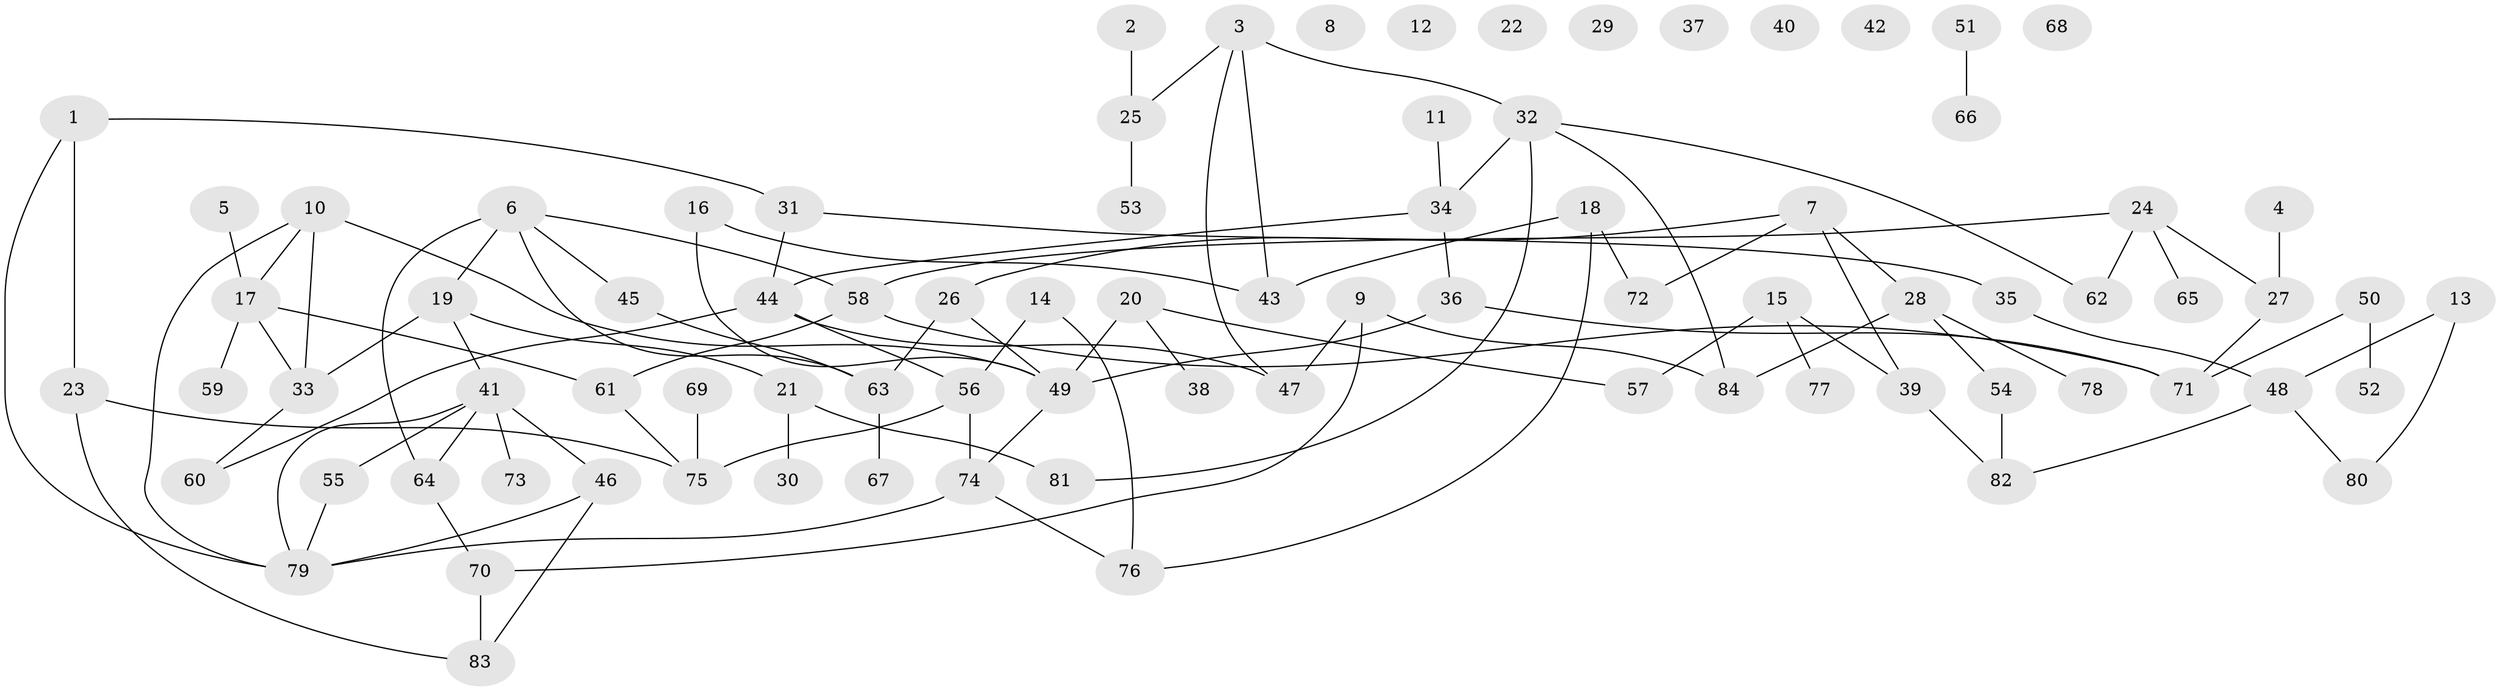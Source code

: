 // coarse degree distribution, {4: 0.08, 2: 0.16, 5: 0.1, 1: 0.22, 6: 0.04, 0: 0.16, 7: 0.02, 3: 0.2, 11: 0.02}
// Generated by graph-tools (version 1.1) at 2025/16/03/04/25 18:16:29]
// undirected, 84 vertices, 106 edges
graph export_dot {
graph [start="1"]
  node [color=gray90,style=filled];
  1;
  2;
  3;
  4;
  5;
  6;
  7;
  8;
  9;
  10;
  11;
  12;
  13;
  14;
  15;
  16;
  17;
  18;
  19;
  20;
  21;
  22;
  23;
  24;
  25;
  26;
  27;
  28;
  29;
  30;
  31;
  32;
  33;
  34;
  35;
  36;
  37;
  38;
  39;
  40;
  41;
  42;
  43;
  44;
  45;
  46;
  47;
  48;
  49;
  50;
  51;
  52;
  53;
  54;
  55;
  56;
  57;
  58;
  59;
  60;
  61;
  62;
  63;
  64;
  65;
  66;
  67;
  68;
  69;
  70;
  71;
  72;
  73;
  74;
  75;
  76;
  77;
  78;
  79;
  80;
  81;
  82;
  83;
  84;
  1 -- 23;
  1 -- 31;
  1 -- 79;
  2 -- 25;
  3 -- 25;
  3 -- 32;
  3 -- 43;
  3 -- 47;
  4 -- 27;
  5 -- 17;
  6 -- 19;
  6 -- 45;
  6 -- 58;
  6 -- 63;
  6 -- 64;
  7 -- 26;
  7 -- 28;
  7 -- 39;
  7 -- 72;
  9 -- 47;
  9 -- 70;
  9 -- 84;
  10 -- 17;
  10 -- 33;
  10 -- 49;
  10 -- 79;
  11 -- 34;
  13 -- 48;
  13 -- 80;
  14 -- 56;
  14 -- 76;
  15 -- 39;
  15 -- 57;
  15 -- 77;
  16 -- 43;
  16 -- 49;
  17 -- 33;
  17 -- 59;
  17 -- 61;
  18 -- 43;
  18 -- 72;
  18 -- 76;
  19 -- 21;
  19 -- 33;
  19 -- 41;
  20 -- 38;
  20 -- 49;
  20 -- 57;
  21 -- 30;
  21 -- 81;
  23 -- 75;
  23 -- 83;
  24 -- 27;
  24 -- 58;
  24 -- 62;
  24 -- 65;
  25 -- 53;
  26 -- 49;
  26 -- 63;
  27 -- 71;
  28 -- 54;
  28 -- 78;
  28 -- 84;
  31 -- 35;
  31 -- 44;
  32 -- 34;
  32 -- 62;
  32 -- 81;
  32 -- 84;
  33 -- 60;
  34 -- 36;
  34 -- 44;
  35 -- 48;
  36 -- 49;
  36 -- 71;
  39 -- 82;
  41 -- 46;
  41 -- 55;
  41 -- 64;
  41 -- 73;
  41 -- 79;
  44 -- 47;
  44 -- 56;
  44 -- 60;
  45 -- 63;
  46 -- 79;
  46 -- 83;
  48 -- 80;
  48 -- 82;
  49 -- 74;
  50 -- 52;
  50 -- 71;
  51 -- 66;
  54 -- 82;
  55 -- 79;
  56 -- 74;
  56 -- 75;
  58 -- 61;
  58 -- 71;
  61 -- 75;
  63 -- 67;
  64 -- 70;
  69 -- 75;
  70 -- 83;
  74 -- 76;
  74 -- 79;
}
